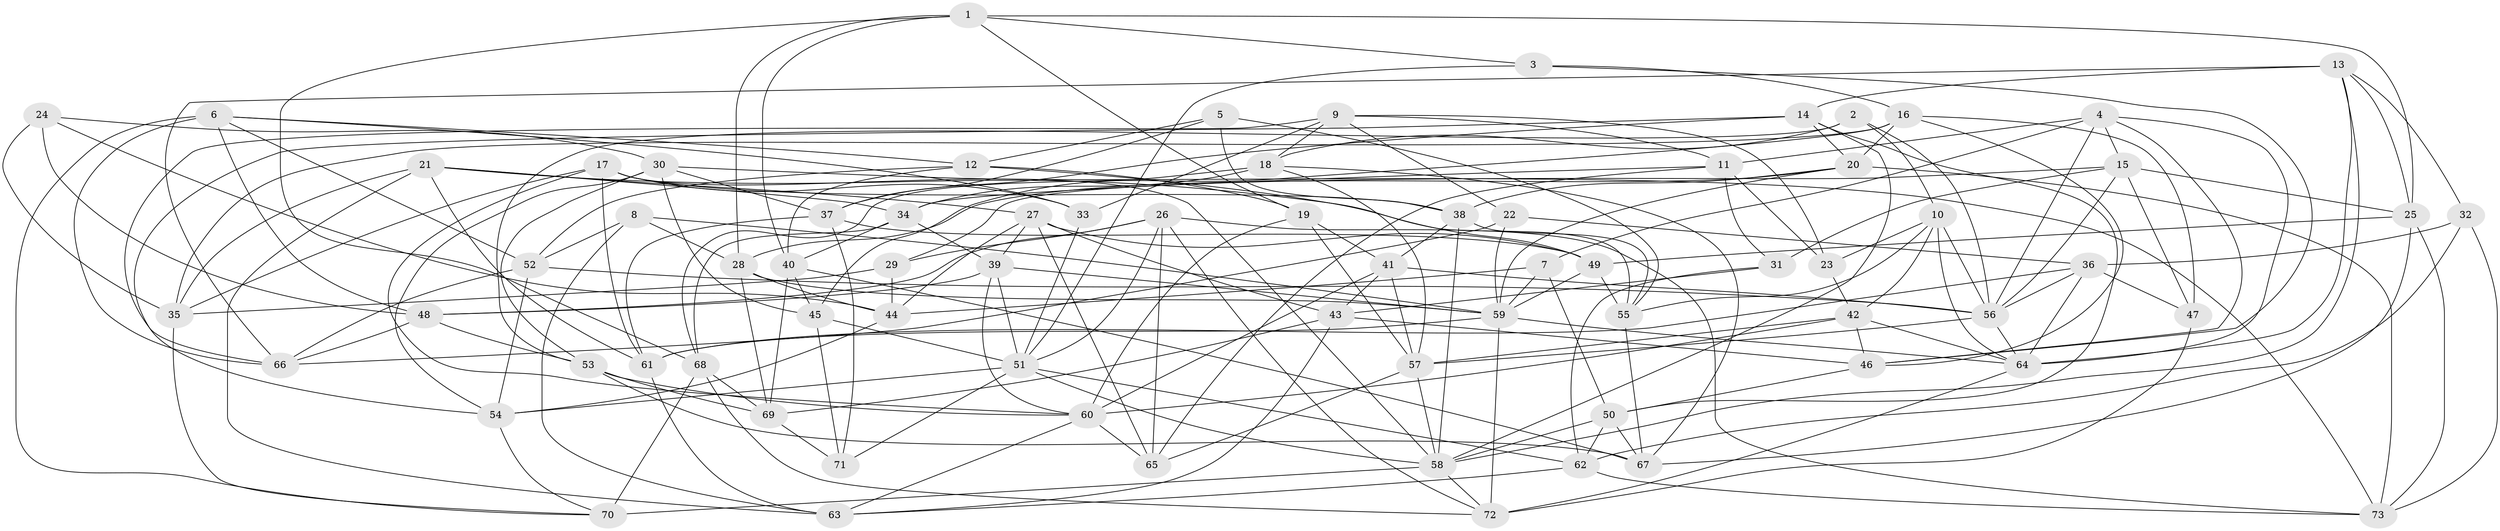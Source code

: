 // original degree distribution, {4: 1.0}
// Generated by graph-tools (version 1.1) at 2025/50/03/09/25 03:50:46]
// undirected, 73 vertices, 212 edges
graph export_dot {
graph [start="1"]
  node [color=gray90,style=filled];
  1;
  2;
  3;
  4;
  5;
  6;
  7;
  8;
  9;
  10;
  11;
  12;
  13;
  14;
  15;
  16;
  17;
  18;
  19;
  20;
  21;
  22;
  23;
  24;
  25;
  26;
  27;
  28;
  29;
  30;
  31;
  32;
  33;
  34;
  35;
  36;
  37;
  38;
  39;
  40;
  41;
  42;
  43;
  44;
  45;
  46;
  47;
  48;
  49;
  50;
  51;
  52;
  53;
  54;
  55;
  56;
  57;
  58;
  59;
  60;
  61;
  62;
  63;
  64;
  65;
  66;
  67;
  68;
  69;
  70;
  71;
  72;
  73;
  1 -- 3 [weight=1.0];
  1 -- 19 [weight=1.0];
  1 -- 25 [weight=1.0];
  1 -- 28 [weight=1.0];
  1 -- 40 [weight=1.0];
  1 -- 68 [weight=1.0];
  2 -- 10 [weight=1.0];
  2 -- 18 [weight=1.0];
  2 -- 53 [weight=1.0];
  2 -- 56 [weight=1.0];
  3 -- 16 [weight=1.0];
  3 -- 46 [weight=1.0];
  3 -- 51 [weight=1.0];
  4 -- 7 [weight=1.0];
  4 -- 11 [weight=1.0];
  4 -- 15 [weight=1.0];
  4 -- 46 [weight=1.0];
  4 -- 56 [weight=1.0];
  4 -- 64 [weight=1.0];
  5 -- 12 [weight=1.0];
  5 -- 37 [weight=1.0];
  5 -- 38 [weight=1.0];
  5 -- 55 [weight=1.0];
  6 -- 12 [weight=1.0];
  6 -- 33 [weight=1.0];
  6 -- 48 [weight=1.0];
  6 -- 52 [weight=1.0];
  6 -- 66 [weight=1.0];
  6 -- 70 [weight=1.0];
  7 -- 44 [weight=1.0];
  7 -- 50 [weight=1.0];
  7 -- 59 [weight=1.0];
  8 -- 28 [weight=1.0];
  8 -- 52 [weight=1.0];
  8 -- 59 [weight=1.0];
  8 -- 63 [weight=1.0];
  9 -- 11 [weight=1.0];
  9 -- 18 [weight=1.0];
  9 -- 22 [weight=1.0];
  9 -- 23 [weight=1.0];
  9 -- 33 [weight=1.0];
  9 -- 66 [weight=1.0];
  10 -- 23 [weight=1.0];
  10 -- 42 [weight=1.0];
  10 -- 55 [weight=1.0];
  10 -- 56 [weight=1.0];
  10 -- 64 [weight=1.0];
  11 -- 23 [weight=1.0];
  11 -- 31 [weight=1.0];
  11 -- 34 [weight=1.0];
  11 -- 65 [weight=1.0];
  12 -- 19 [weight=1.0];
  12 -- 40 [weight=1.0];
  12 -- 49 [weight=1.0];
  12 -- 52 [weight=1.0];
  13 -- 14 [weight=1.0];
  13 -- 25 [weight=1.0];
  13 -- 32 [weight=1.0];
  13 -- 58 [weight=1.0];
  13 -- 64 [weight=1.0];
  13 -- 66 [weight=1.0];
  14 -- 20 [weight=1.0];
  14 -- 37 [weight=1.0];
  14 -- 50 [weight=1.0];
  14 -- 54 [weight=1.0];
  14 -- 58 [weight=1.0];
  15 -- 25 [weight=1.0];
  15 -- 29 [weight=1.0];
  15 -- 31 [weight=1.0];
  15 -- 47 [weight=1.0];
  15 -- 56 [weight=1.0];
  16 -- 20 [weight=1.0];
  16 -- 35 [weight=1.0];
  16 -- 45 [weight=1.0];
  16 -- 46 [weight=1.0];
  16 -- 47 [weight=1.0];
  17 -- 33 [weight=1.0];
  17 -- 35 [weight=1.0];
  17 -- 38 [weight=1.0];
  17 -- 58 [weight=1.0];
  17 -- 60 [weight=1.0];
  17 -- 61 [weight=1.0];
  18 -- 34 [weight=1.0];
  18 -- 57 [weight=1.0];
  18 -- 67 [weight=1.0];
  18 -- 68 [weight=1.0];
  19 -- 41 [weight=1.0];
  19 -- 57 [weight=1.0];
  19 -- 60 [weight=2.0];
  20 -- 28 [weight=1.0];
  20 -- 38 [weight=1.0];
  20 -- 59 [weight=1.0];
  20 -- 73 [weight=1.0];
  21 -- 27 [weight=1.0];
  21 -- 34 [weight=1.0];
  21 -- 35 [weight=1.0];
  21 -- 55 [weight=1.0];
  21 -- 61 [weight=1.0];
  21 -- 63 [weight=1.0];
  22 -- 36 [weight=1.0];
  22 -- 59 [weight=1.0];
  22 -- 66 [weight=1.0];
  23 -- 42 [weight=1.0];
  24 -- 30 [weight=1.0];
  24 -- 35 [weight=1.0];
  24 -- 44 [weight=1.0];
  24 -- 48 [weight=1.0];
  25 -- 49 [weight=1.0];
  25 -- 67 [weight=1.0];
  25 -- 73 [weight=1.0];
  26 -- 29 [weight=1.0];
  26 -- 48 [weight=1.0];
  26 -- 51 [weight=1.0];
  26 -- 65 [weight=1.0];
  26 -- 72 [weight=1.0];
  26 -- 73 [weight=1.0];
  27 -- 39 [weight=1.0];
  27 -- 43 [weight=1.0];
  27 -- 44 [weight=1.0];
  27 -- 49 [weight=1.0];
  27 -- 65 [weight=1.0];
  28 -- 44 [weight=1.0];
  28 -- 59 [weight=1.0];
  28 -- 69 [weight=1.0];
  29 -- 35 [weight=1.0];
  29 -- 44 [weight=1.0];
  30 -- 37 [weight=1.0];
  30 -- 45 [weight=1.0];
  30 -- 53 [weight=1.0];
  30 -- 54 [weight=1.0];
  30 -- 73 [weight=1.0];
  31 -- 43 [weight=1.0];
  31 -- 62 [weight=1.0];
  32 -- 36 [weight=1.0];
  32 -- 62 [weight=1.0];
  32 -- 73 [weight=1.0];
  33 -- 51 [weight=1.0];
  34 -- 39 [weight=1.0];
  34 -- 40 [weight=1.0];
  34 -- 68 [weight=1.0];
  35 -- 70 [weight=1.0];
  36 -- 47 [weight=1.0];
  36 -- 56 [weight=1.0];
  36 -- 61 [weight=1.0];
  36 -- 64 [weight=1.0];
  37 -- 49 [weight=1.0];
  37 -- 61 [weight=1.0];
  37 -- 71 [weight=1.0];
  38 -- 41 [weight=1.0];
  38 -- 55 [weight=1.0];
  38 -- 58 [weight=1.0];
  39 -- 48 [weight=1.0];
  39 -- 51 [weight=1.0];
  39 -- 59 [weight=1.0];
  39 -- 60 [weight=1.0];
  40 -- 45 [weight=1.0];
  40 -- 67 [weight=1.0];
  40 -- 69 [weight=1.0];
  41 -- 43 [weight=1.0];
  41 -- 56 [weight=1.0];
  41 -- 57 [weight=1.0];
  41 -- 60 [weight=1.0];
  42 -- 46 [weight=1.0];
  42 -- 57 [weight=1.0];
  42 -- 60 [weight=1.0];
  42 -- 64 [weight=1.0];
  43 -- 46 [weight=1.0];
  43 -- 63 [weight=1.0];
  43 -- 69 [weight=1.0];
  44 -- 54 [weight=1.0];
  45 -- 51 [weight=2.0];
  45 -- 71 [weight=1.0];
  46 -- 50 [weight=1.0];
  47 -- 72 [weight=1.0];
  48 -- 53 [weight=1.0];
  48 -- 66 [weight=1.0];
  49 -- 55 [weight=1.0];
  49 -- 59 [weight=1.0];
  50 -- 58 [weight=1.0];
  50 -- 62 [weight=1.0];
  50 -- 67 [weight=1.0];
  51 -- 54 [weight=1.0];
  51 -- 58 [weight=1.0];
  51 -- 62 [weight=1.0];
  51 -- 71 [weight=1.0];
  52 -- 54 [weight=1.0];
  52 -- 56 [weight=1.0];
  52 -- 66 [weight=1.0];
  53 -- 60 [weight=1.0];
  53 -- 67 [weight=1.0];
  53 -- 69 [weight=1.0];
  54 -- 70 [weight=1.0];
  55 -- 67 [weight=1.0];
  56 -- 57 [weight=2.0];
  56 -- 64 [weight=1.0];
  57 -- 58 [weight=1.0];
  57 -- 65 [weight=1.0];
  58 -- 70 [weight=2.0];
  58 -- 72 [weight=1.0];
  59 -- 61 [weight=1.0];
  59 -- 64 [weight=1.0];
  59 -- 72 [weight=1.0];
  60 -- 63 [weight=1.0];
  60 -- 65 [weight=2.0];
  61 -- 63 [weight=1.0];
  62 -- 63 [weight=1.0];
  62 -- 73 [weight=1.0];
  64 -- 72 [weight=1.0];
  68 -- 69 [weight=1.0];
  68 -- 70 [weight=1.0];
  68 -- 72 [weight=1.0];
  69 -- 71 [weight=1.0];
}
